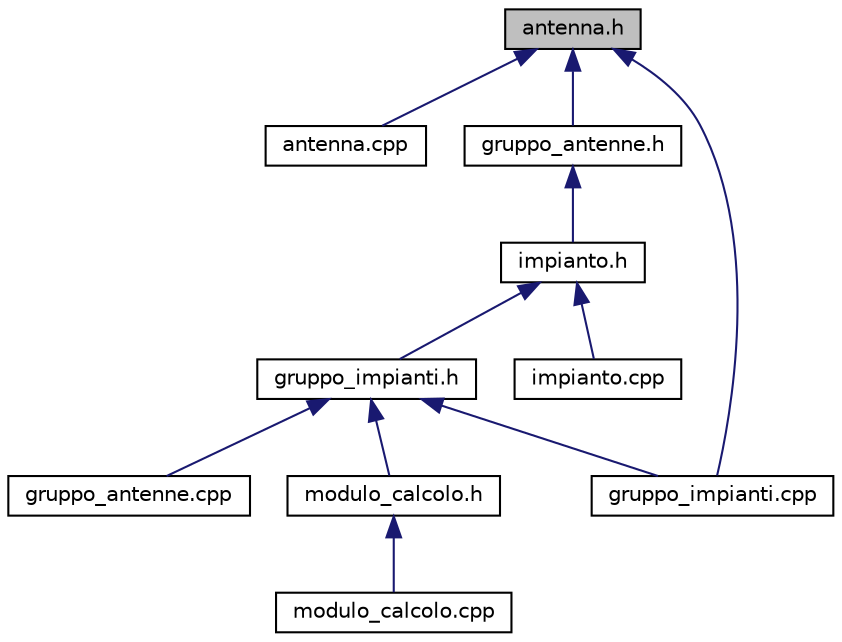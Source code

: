 digraph "antenna.h"
{
  edge [fontname="Helvetica",fontsize="10",labelfontname="Helvetica",labelfontsize="10"];
  node [fontname="Helvetica",fontsize="10",shape=record];
  Node5 [label="antenna.h",height=0.2,width=0.4,color="black", fillcolor="grey75", style="filled", fontcolor="black"];
  Node5 -> Node6 [dir="back",color="midnightblue",fontsize="10",style="solid",fontname="Helvetica"];
  Node6 [label="antenna.cpp",height=0.2,width=0.4,color="black", fillcolor="white", style="filled",URL="$antenna_8cpp.html",tooltip="Metodi della classe antenna. "];
  Node5 -> Node7 [dir="back",color="midnightblue",fontsize="10",style="solid",fontname="Helvetica"];
  Node7 [label="gruppo_antenne.h",height=0.2,width=0.4,color="black", fillcolor="white", style="filled",URL="$gruppo__antenne_8h.html",tooltip="Collezione di antenne con metodi di lettura, inserimento e rimozione. "];
  Node7 -> Node8 [dir="back",color="midnightblue",fontsize="10",style="solid",fontname="Helvetica"];
  Node8 [label="impianto.h",height=0.2,width=0.4,color="black", fillcolor="white", style="filled",URL="$impianto_8h.html",tooltip="Classe contenente le caratteristiche tecniche degli impianti di antenna. "];
  Node8 -> Node9 [dir="back",color="midnightblue",fontsize="10",style="solid",fontname="Helvetica"];
  Node9 [label="gruppo_impianti.h",height=0.2,width=0.4,color="black", fillcolor="white", style="filled",URL="$gruppo__impianti_8h.html",tooltip="Collezione di impianti con metodi di lettura, inserimento e rimozione. "];
  Node9 -> Node10 [dir="back",color="midnightblue",fontsize="10",style="solid",fontname="Helvetica"];
  Node10 [label="gruppo_antenne.cpp",height=0.2,width=0.4,color="black", fillcolor="white", style="filled",URL="$gruppo__antenne_8cpp.html",tooltip="Metodi della classe gruppoAntenne. "];
  Node9 -> Node11 [dir="back",color="midnightblue",fontsize="10",style="solid",fontname="Helvetica"];
  Node11 [label="gruppo_impianti.cpp",height=0.2,width=0.4,color="black", fillcolor="white", style="filled",URL="$gruppo__impianti_8cpp.html",tooltip="Metodi della classe gruppoImpianti. "];
  Node9 -> Node12 [dir="back",color="midnightblue",fontsize="10",style="solid",fontname="Helvetica"];
  Node12 [label="modulo_calcolo.h",height=0.2,width=0.4,color="black", fillcolor="white", style="filled",URL="$modulo__calcolo_8h.html",tooltip="Classe contenente i metodi per il calcolo del campo orizzontale e verticale. "];
  Node12 -> Node13 [dir="back",color="midnightblue",fontsize="10",style="solid",fontname="Helvetica"];
  Node13 [label="modulo_calcolo.cpp",height=0.2,width=0.4,color="black", fillcolor="white", style="filled",URL="$modulo__calcolo_8cpp.html",tooltip="Metodi per il calcolo del campo strZ e verticale. "];
  Node8 -> Node14 [dir="back",color="midnightblue",fontsize="10",style="solid",fontname="Helvetica"];
  Node14 [label="impianto.cpp",height=0.2,width=0.4,color="black", fillcolor="white", style="filled",URL="$impianto_8cpp.html",tooltip="Metodi della classe impianto. "];
  Node5 -> Node11 [dir="back",color="midnightblue",fontsize="10",style="solid",fontname="Helvetica"];
}
